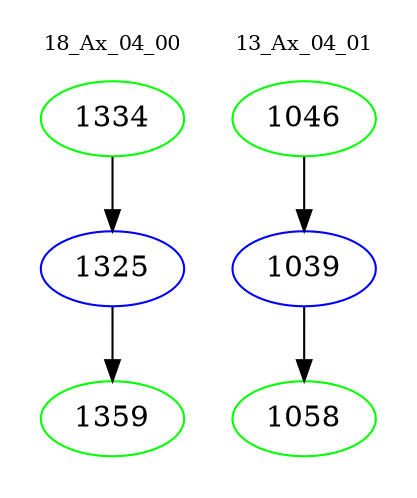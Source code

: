 digraph{
subgraph cluster_0 {
color = white
label = "18_Ax_04_00";
fontsize=10;
T0_1334 [label="1334", color="green"]
T0_1334 -> T0_1325 [color="black"]
T0_1325 [label="1325", color="blue"]
T0_1325 -> T0_1359 [color="black"]
T0_1359 [label="1359", color="green"]
}
subgraph cluster_1 {
color = white
label = "13_Ax_04_01";
fontsize=10;
T1_1046 [label="1046", color="green"]
T1_1046 -> T1_1039 [color="black"]
T1_1039 [label="1039", color="blue"]
T1_1039 -> T1_1058 [color="black"]
T1_1058 [label="1058", color="green"]
}
}
